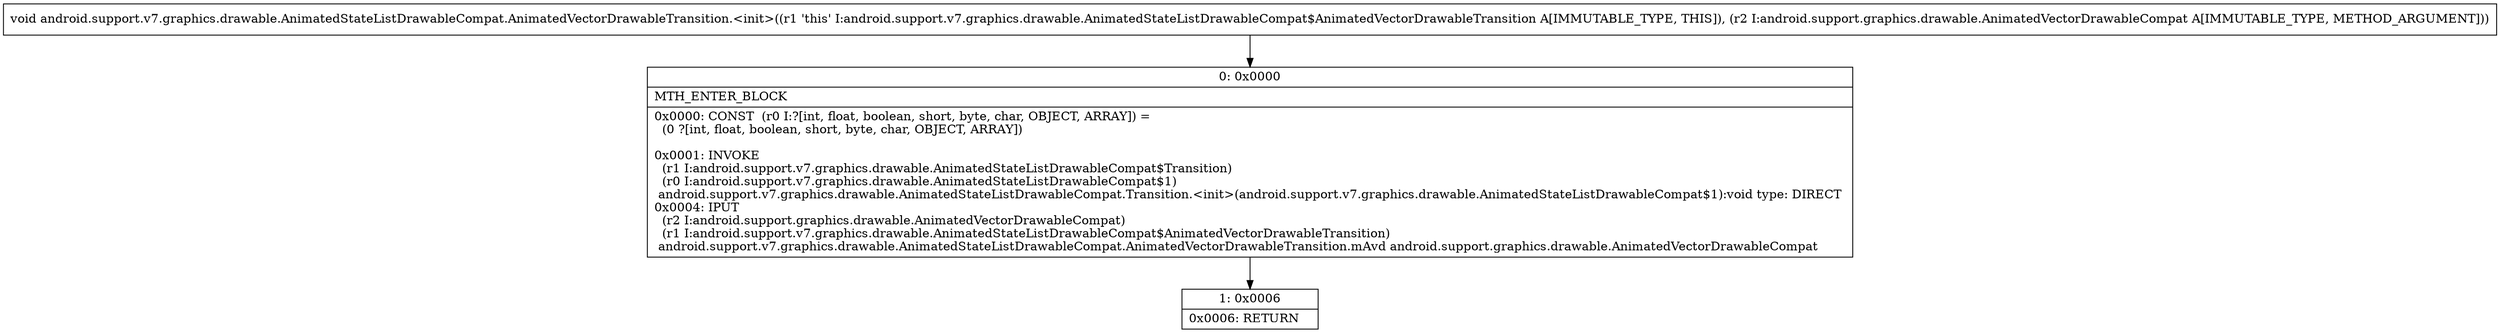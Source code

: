 digraph "CFG forandroid.support.v7.graphics.drawable.AnimatedStateListDrawableCompat.AnimatedVectorDrawableTransition.\<init\>(Landroid\/support\/graphics\/drawable\/AnimatedVectorDrawableCompat;)V" {
Node_0 [shape=record,label="{0\:\ 0x0000|MTH_ENTER_BLOCK\l|0x0000: CONST  (r0 I:?[int, float, boolean, short, byte, char, OBJECT, ARRAY]) = \l  (0 ?[int, float, boolean, short, byte, char, OBJECT, ARRAY])\l \l0x0001: INVOKE  \l  (r1 I:android.support.v7.graphics.drawable.AnimatedStateListDrawableCompat$Transition)\l  (r0 I:android.support.v7.graphics.drawable.AnimatedStateListDrawableCompat$1)\l android.support.v7.graphics.drawable.AnimatedStateListDrawableCompat.Transition.\<init\>(android.support.v7.graphics.drawable.AnimatedStateListDrawableCompat$1):void type: DIRECT \l0x0004: IPUT  \l  (r2 I:android.support.graphics.drawable.AnimatedVectorDrawableCompat)\l  (r1 I:android.support.v7.graphics.drawable.AnimatedStateListDrawableCompat$AnimatedVectorDrawableTransition)\l android.support.v7.graphics.drawable.AnimatedStateListDrawableCompat.AnimatedVectorDrawableTransition.mAvd android.support.graphics.drawable.AnimatedVectorDrawableCompat \l}"];
Node_1 [shape=record,label="{1\:\ 0x0006|0x0006: RETURN   \l}"];
MethodNode[shape=record,label="{void android.support.v7.graphics.drawable.AnimatedStateListDrawableCompat.AnimatedVectorDrawableTransition.\<init\>((r1 'this' I:android.support.v7.graphics.drawable.AnimatedStateListDrawableCompat$AnimatedVectorDrawableTransition A[IMMUTABLE_TYPE, THIS]), (r2 I:android.support.graphics.drawable.AnimatedVectorDrawableCompat A[IMMUTABLE_TYPE, METHOD_ARGUMENT])) }"];
MethodNode -> Node_0;
Node_0 -> Node_1;
}

